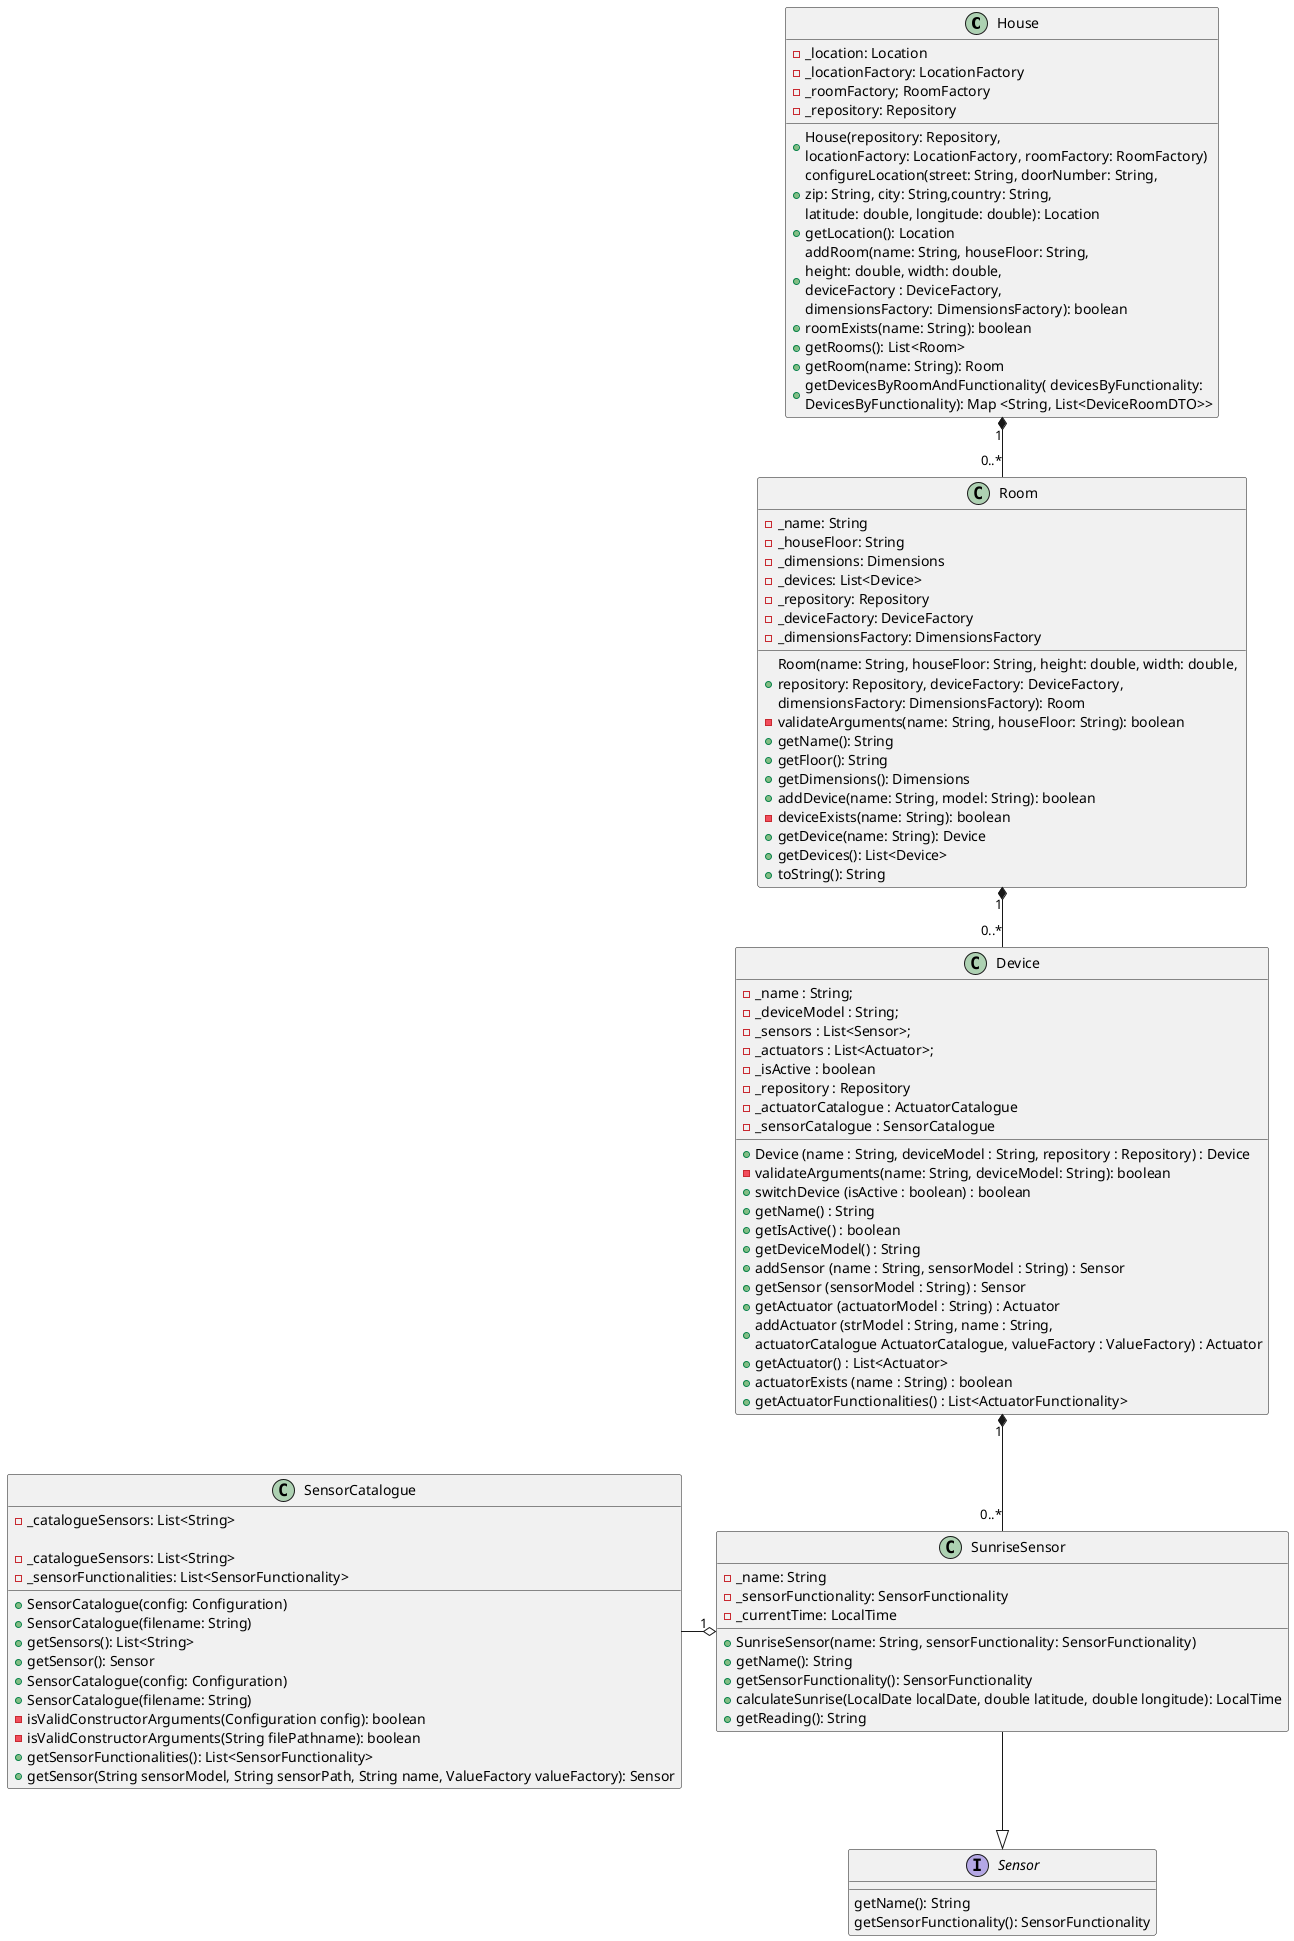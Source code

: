 @startuml
'https://plantuml.com/class-diagram

class House {
    - _location: Location
    - _locationFactory: LocationFactory
    - _roomFactory; RoomFactory
    - _repository: Repository
    + House(repository: Repository,\nlocationFactory: LocationFactory, roomFactory: RoomFactory)
    + configureLocation(street: String, doorNumber: String, \nzip: String, city: String,country: String, \nlatitude: double, longitude: double): Location
    + getLocation(): Location
    + addRoom(name: String, houseFloor: String, \nheight: double, width: double, \ndeviceFactory : DeviceFactory, \ndimensionsFactory: DimensionsFactory): boolean
    + roomExists(name: String): boolean
    + getRooms(): List<Room>
    + getRoom(name: String): Room
    + getDevicesByRoomAndFunctionality( devicesByFunctionality:\nDevicesByFunctionality): Map <String, List<DeviceRoomDTO>>
}

class Room {
    - _name: String
    - _houseFloor: String
    - _dimensions: Dimensions
    - _devices: List<Device>
    - _repository: Repository
    - _deviceFactory: DeviceFactory
    - _dimensionsFactory: DimensionsFactory
    + Room(name: String, houseFloor: String, height: double, width: double, \nrepository: Repository, deviceFactory: DeviceFactory, \ndimensionsFactory: DimensionsFactory): Room
    - validateArguments(name: String, houseFloor: String): boolean
    + getName(): String
    + getFloor(): String
    + getDimensions(): Dimensions
    + addDevice(name: String, model: String): boolean
    - deviceExists(name: String): boolean
    + getDevice(name: String): Device
    + getDevices(): List<Device>
    + toString(): String
}

class Device {
- _name : String;
- _deviceModel : String;
- _sensors : List<Sensor>;
- _actuators : List<Actuator>;
- _isActive : boolean
- _repository : Repository
- _actuatorCatalogue : ActuatorCatalogue
- _sensorCatalogue : SensorCatalogue
+ Device (name : String, deviceModel : String, repository : Repository) : Device
- validateArguments(name: String, deviceModel: String): boolean
+ switchDevice (isActive : boolean) : boolean
+ getName() : String
+ getIsActive() : boolean
+ getDeviceModel() : String
+ addSensor (name : String, sensorModel : String) : Sensor
+ getSensor (sensorModel : String) : Sensor
+ getActuator (actuatorModel : String) : Actuator
+ addActuator (strModel : String, name : String, \nactuatorCatalogue ActuatorCatalogue, valueFactory : ValueFactory) : Actuator
+ getActuator() : List<Actuator>
+ actuatorExists (name : String) : boolean
+ getActuatorFunctionalities() : List<ActuatorFunctionality>
}

class SensorCatalogue {
    - _catalogueSensors: List<String>
    + SensorCatalogue(config: Configuration)
    + SensorCatalogue(filename: String)
    + getSensors(): List<String>
    + getSensor(): Sensor

}

interface Sensor {
    getName(): String
    getSensorFunctionality(): SensorFunctionality
}

class SensorCatalogue{
    - _catalogueSensors: List<String>
    - _sensorFunctionalities: List<SensorFunctionality>
    + SensorCatalogue(config: Configuration)
    + SensorCatalogue(filename: String)
    - isValidConstructorArguments(Configuration config): boolean
    - isValidConstructorArguments(String filePathname): boolean
    + getSensorFunctionalities(): List<SensorFunctionality>
    + getSensor(String sensorModel, String sensorPath, String name, ValueFactory valueFactory): Sensor
}


class SunriseSensor {
    - _name: String
    - _sensorFunctionality: SensorFunctionality
    - _currentTime: LocalTime
    + SunriseSensor(name: String, sensorFunctionality: SensorFunctionality)
    + getName(): String
    + getSensorFunctionality(): SensorFunctionality
    + calculateSunrise(LocalDate localDate, double latitude, double longitude): LocalTime
    + getReading(): String
}

House "1" *-- "0..*" Room
Room "1" *-down- "0..*" Device
Device "1" *-down- "0..*" SunriseSensor
SunriseSensor -down-|> Sensor
SunriseSensor "1" o-left- SensorCatalogue

@enduml